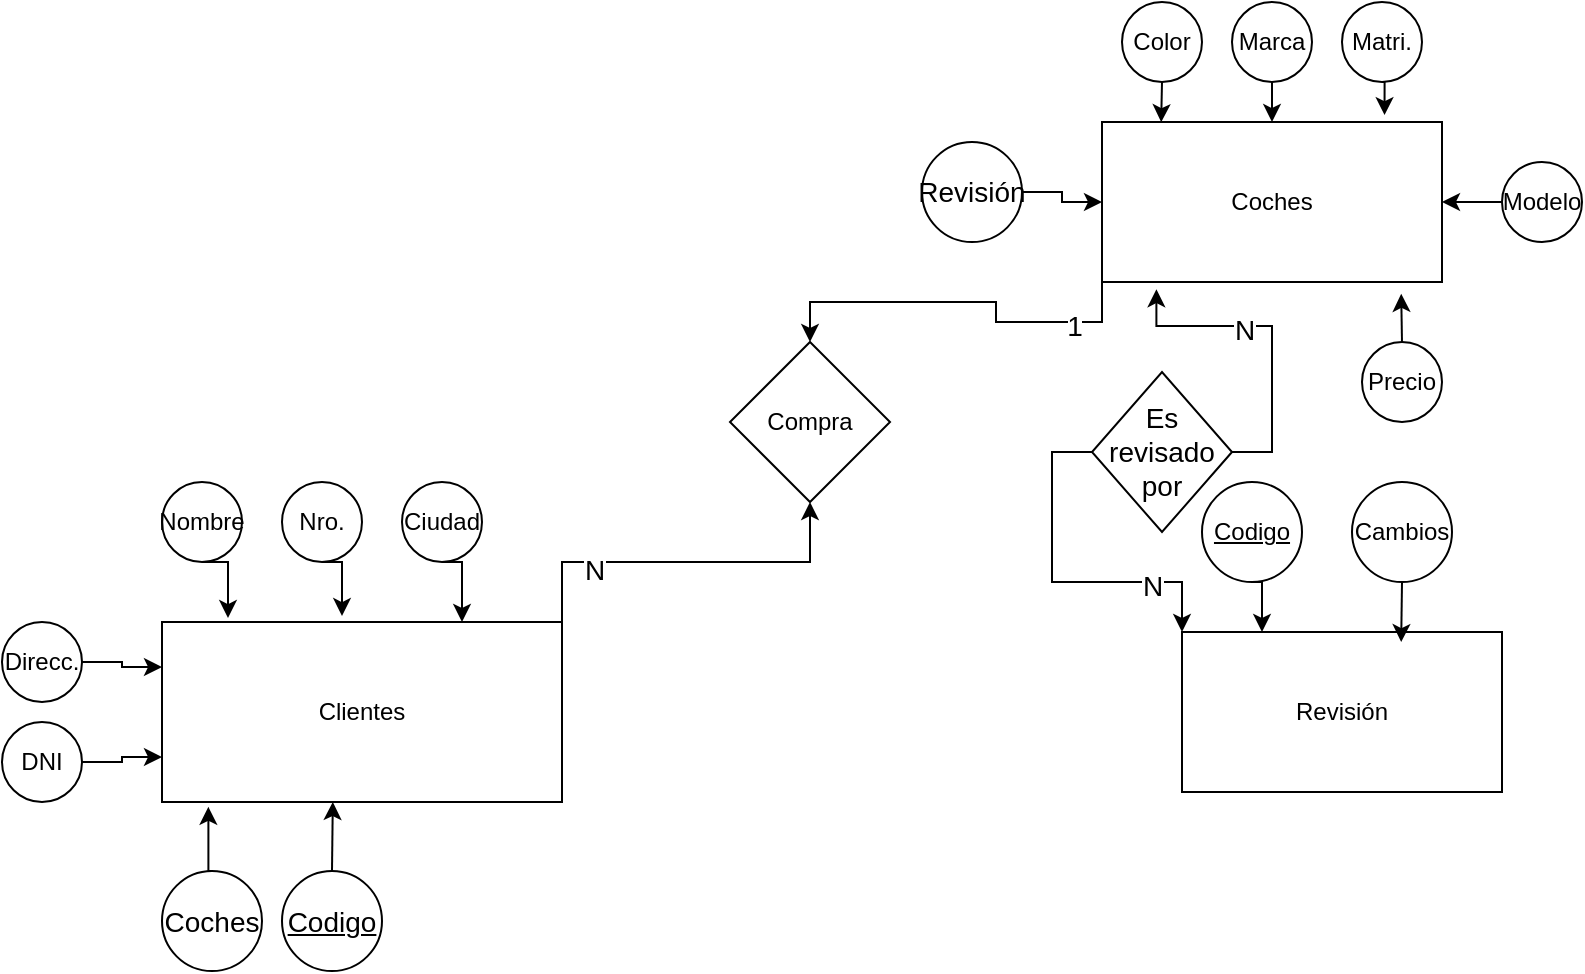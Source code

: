 <mxfile version="17.4.6" type="device"><diagram id="0pP0iKSkMpmD27ZG1rVf" name="Page-1"><mxGraphModel dx="1021" dy="500" grid="1" gridSize="10" guides="1" tooltips="1" connect="1" arrows="1" fold="1" page="1" pageScale="1" pageWidth="827" pageHeight="1169" math="0" shadow="0"><root><mxCell id="0"/><mxCell id="1" parent="0"/><mxCell id="0A3sXbYA0l447Ei7Pfzr-77" style="edgeStyle=orthogonalEdgeStyle;rounded=0;orthogonalLoop=1;jettySize=auto;html=1;exitX=0;exitY=1;exitDx=0;exitDy=0;entryX=0.5;entryY=0;entryDx=0;entryDy=0;fontSize=14;" edge="1" parent="1" source="0A3sXbYA0l447Ei7Pfzr-8" target="0A3sXbYA0l447Ei7Pfzr-42"><mxGeometry relative="1" as="geometry"/></mxCell><mxCell id="0A3sXbYA0l447Ei7Pfzr-80" value="1" style="edgeLabel;html=1;align=center;verticalAlign=middle;resizable=0;points=[];fontSize=14;" vertex="1" connectable="0" parent="0A3sXbYA0l447Ei7Pfzr-77"><mxGeometry x="-0.653" y="2" relative="1" as="geometry"><mxPoint as="offset"/></mxGeometry></mxCell><mxCell id="0A3sXbYA0l447Ei7Pfzr-8" value="Coches" style="rounded=0;whiteSpace=wrap;html=1;" vertex="1" parent="1"><mxGeometry x="560" y="160" width="170" height="80" as="geometry"/></mxCell><mxCell id="0A3sXbYA0l447Ei7Pfzr-78" style="edgeStyle=orthogonalEdgeStyle;rounded=0;orthogonalLoop=1;jettySize=auto;html=1;exitX=1;exitY=0;exitDx=0;exitDy=0;entryX=0.5;entryY=1;entryDx=0;entryDy=0;fontSize=14;" edge="1" parent="1" source="0A3sXbYA0l447Ei7Pfzr-10" target="0A3sXbYA0l447Ei7Pfzr-42"><mxGeometry relative="1" as="geometry"/></mxCell><mxCell id="0A3sXbYA0l447Ei7Pfzr-79" value="N" style="edgeLabel;html=1;align=center;verticalAlign=middle;resizable=0;points=[];fontSize=14;" vertex="1" connectable="0" parent="0A3sXbYA0l447Ei7Pfzr-78"><mxGeometry x="-0.5" y="-4" relative="1" as="geometry"><mxPoint as="offset"/></mxGeometry></mxCell><mxCell id="0A3sXbYA0l447Ei7Pfzr-10" value="Clientes" style="rounded=0;whiteSpace=wrap;html=1;" vertex="1" parent="1"><mxGeometry x="90" y="410" width="200" height="90" as="geometry"/></mxCell><mxCell id="0A3sXbYA0l447Ei7Pfzr-11" value="Revisión" style="rounded=0;whiteSpace=wrap;html=1;" vertex="1" parent="1"><mxGeometry x="600" y="415" width="160" height="80" as="geometry"/></mxCell><mxCell id="0A3sXbYA0l447Ei7Pfzr-18" style="edgeStyle=orthogonalEdgeStyle;rounded=0;orthogonalLoop=1;jettySize=auto;html=1;exitX=1;exitY=0.5;exitDx=0;exitDy=0;entryX=0;entryY=0.75;entryDx=0;entryDy=0;" edge="1" parent="1" source="0A3sXbYA0l447Ei7Pfzr-12" target="0A3sXbYA0l447Ei7Pfzr-10"><mxGeometry relative="1" as="geometry"/></mxCell><mxCell id="0A3sXbYA0l447Ei7Pfzr-12" value="DNI" style="ellipse;whiteSpace=wrap;html=1;aspect=fixed;" vertex="1" parent="1"><mxGeometry x="10" y="460" width="40" height="40" as="geometry"/></mxCell><mxCell id="0A3sXbYA0l447Ei7Pfzr-19" style="edgeStyle=orthogonalEdgeStyle;rounded=0;orthogonalLoop=1;jettySize=auto;html=1;exitX=1;exitY=0.5;exitDx=0;exitDy=0;entryX=0;entryY=0.25;entryDx=0;entryDy=0;" edge="1" parent="1" source="0A3sXbYA0l447Ei7Pfzr-13" target="0A3sXbYA0l447Ei7Pfzr-10"><mxGeometry relative="1" as="geometry"/></mxCell><mxCell id="0A3sXbYA0l447Ei7Pfzr-13" value="Direcc." style="ellipse;whiteSpace=wrap;html=1;aspect=fixed;" vertex="1" parent="1"><mxGeometry x="10" y="410" width="40" height="40" as="geometry"/></mxCell><mxCell id="0A3sXbYA0l447Ei7Pfzr-22" style="edgeStyle=orthogonalEdgeStyle;rounded=0;orthogonalLoop=1;jettySize=auto;html=1;exitX=0.5;exitY=1;exitDx=0;exitDy=0;entryX=0.75;entryY=0;entryDx=0;entryDy=0;" edge="1" parent="1" source="0A3sXbYA0l447Ei7Pfzr-14" target="0A3sXbYA0l447Ei7Pfzr-10"><mxGeometry relative="1" as="geometry"/></mxCell><mxCell id="0A3sXbYA0l447Ei7Pfzr-14" value="Ciudad" style="ellipse;whiteSpace=wrap;html=1;aspect=fixed;" vertex="1" parent="1"><mxGeometry x="210" y="340" width="40" height="40" as="geometry"/></mxCell><mxCell id="0A3sXbYA0l447Ei7Pfzr-23" style="edgeStyle=orthogonalEdgeStyle;rounded=0;orthogonalLoop=1;jettySize=auto;html=1;exitX=0.5;exitY=1;exitDx=0;exitDy=0;entryX=0.45;entryY=-0.033;entryDx=0;entryDy=0;entryPerimeter=0;" edge="1" parent="1" source="0A3sXbYA0l447Ei7Pfzr-15" target="0A3sXbYA0l447Ei7Pfzr-10"><mxGeometry relative="1" as="geometry"/></mxCell><mxCell id="0A3sXbYA0l447Ei7Pfzr-15" value="Nro." style="ellipse;whiteSpace=wrap;html=1;aspect=fixed;" vertex="1" parent="1"><mxGeometry x="150" y="340" width="40" height="40" as="geometry"/></mxCell><mxCell id="0A3sXbYA0l447Ei7Pfzr-20" style="edgeStyle=orthogonalEdgeStyle;rounded=0;orthogonalLoop=1;jettySize=auto;html=1;exitX=0.5;exitY=1;exitDx=0;exitDy=0;entryX=0.165;entryY=-0.022;entryDx=0;entryDy=0;entryPerimeter=0;" edge="1" parent="1" source="0A3sXbYA0l447Ei7Pfzr-16" target="0A3sXbYA0l447Ei7Pfzr-10"><mxGeometry relative="1" as="geometry"/></mxCell><mxCell id="0A3sXbYA0l447Ei7Pfzr-16" value="Nombre" style="ellipse;whiteSpace=wrap;html=1;aspect=fixed;" vertex="1" parent="1"><mxGeometry x="90" y="340" width="40" height="40" as="geometry"/></mxCell><mxCell id="0A3sXbYA0l447Ei7Pfzr-32" style="edgeStyle=orthogonalEdgeStyle;rounded=0;orthogonalLoop=1;jettySize=auto;html=1;exitX=0.5;exitY=1;exitDx=0;exitDy=0;entryX=0.174;entryY=0.001;entryDx=0;entryDy=0;entryPerimeter=0;" edge="1" parent="1" source="0A3sXbYA0l447Ei7Pfzr-24" target="0A3sXbYA0l447Ei7Pfzr-8"><mxGeometry relative="1" as="geometry"/></mxCell><mxCell id="0A3sXbYA0l447Ei7Pfzr-24" value="Color" style="ellipse;whiteSpace=wrap;html=1;aspect=fixed;" vertex="1" parent="1"><mxGeometry x="570" y="100" width="40" height="40" as="geometry"/></mxCell><mxCell id="0A3sXbYA0l447Ei7Pfzr-31" style="edgeStyle=orthogonalEdgeStyle;rounded=0;orthogonalLoop=1;jettySize=auto;html=1;exitX=0.5;exitY=1;exitDx=0;exitDy=0;entryX=0.5;entryY=0;entryDx=0;entryDy=0;" edge="1" parent="1" source="0A3sXbYA0l447Ei7Pfzr-25" target="0A3sXbYA0l447Ei7Pfzr-8"><mxGeometry relative="1" as="geometry"/></mxCell><mxCell id="0A3sXbYA0l447Ei7Pfzr-25" value="Marca" style="ellipse;whiteSpace=wrap;html=1;aspect=fixed;" vertex="1" parent="1"><mxGeometry x="625" y="100" width="40" height="40" as="geometry"/></mxCell><mxCell id="0A3sXbYA0l447Ei7Pfzr-30" style="edgeStyle=orthogonalEdgeStyle;rounded=0;orthogonalLoop=1;jettySize=auto;html=1;exitX=0.5;exitY=1;exitDx=0;exitDy=0;entryX=0.831;entryY=-0.043;entryDx=0;entryDy=0;entryPerimeter=0;" edge="1" parent="1" source="0A3sXbYA0l447Ei7Pfzr-26" target="0A3sXbYA0l447Ei7Pfzr-8"><mxGeometry relative="1" as="geometry"/></mxCell><mxCell id="0A3sXbYA0l447Ei7Pfzr-26" value="Matri." style="ellipse;whiteSpace=wrap;html=1;aspect=fixed;" vertex="1" parent="1"><mxGeometry x="680" y="100" width="40" height="40" as="geometry"/></mxCell><mxCell id="0A3sXbYA0l447Ei7Pfzr-33" style="edgeStyle=orthogonalEdgeStyle;rounded=0;orthogonalLoop=1;jettySize=auto;html=1;exitX=0.5;exitY=0;exitDx=0;exitDy=0;entryX=0.88;entryY=1.074;entryDx=0;entryDy=0;entryPerimeter=0;" edge="1" parent="1" source="0A3sXbYA0l447Ei7Pfzr-27" target="0A3sXbYA0l447Ei7Pfzr-8"><mxGeometry relative="1" as="geometry"/></mxCell><mxCell id="0A3sXbYA0l447Ei7Pfzr-27" value="Precio" style="ellipse;whiteSpace=wrap;html=1;aspect=fixed;" vertex="1" parent="1"><mxGeometry x="690" y="270" width="40" height="40" as="geometry"/></mxCell><mxCell id="0A3sXbYA0l447Ei7Pfzr-29" style="edgeStyle=orthogonalEdgeStyle;rounded=0;orthogonalLoop=1;jettySize=auto;html=1;exitX=0;exitY=0.5;exitDx=0;exitDy=0;entryX=1;entryY=0.5;entryDx=0;entryDy=0;" edge="1" parent="1" source="0A3sXbYA0l447Ei7Pfzr-28" target="0A3sXbYA0l447Ei7Pfzr-8"><mxGeometry relative="1" as="geometry"/></mxCell><mxCell id="0A3sXbYA0l447Ei7Pfzr-28" value="Modelo" style="ellipse;whiteSpace=wrap;html=1;aspect=fixed;" vertex="1" parent="1"><mxGeometry x="760" y="180" width="40" height="40" as="geometry"/></mxCell><mxCell id="0A3sXbYA0l447Ei7Pfzr-41" style="edgeStyle=orthogonalEdgeStyle;rounded=0;orthogonalLoop=1;jettySize=auto;html=1;exitX=0.5;exitY=1;exitDx=0;exitDy=0;entryX=0.685;entryY=0.063;entryDx=0;entryDy=0;entryPerimeter=0;" edge="1" parent="1" source="0A3sXbYA0l447Ei7Pfzr-37" target="0A3sXbYA0l447Ei7Pfzr-11"><mxGeometry relative="1" as="geometry"/></mxCell><mxCell id="0A3sXbYA0l447Ei7Pfzr-37" value="Cambios" style="ellipse;whiteSpace=wrap;html=1;aspect=fixed;" vertex="1" parent="1"><mxGeometry x="685" y="340" width="50" height="50" as="geometry"/></mxCell><mxCell id="0A3sXbYA0l447Ei7Pfzr-40" style="edgeStyle=orthogonalEdgeStyle;rounded=0;orthogonalLoop=1;jettySize=auto;html=1;exitX=0.5;exitY=1;exitDx=0;exitDy=0;entryX=0.25;entryY=0;entryDx=0;entryDy=0;" edge="1" parent="1" source="0A3sXbYA0l447Ei7Pfzr-38" target="0A3sXbYA0l447Ei7Pfzr-11"><mxGeometry relative="1" as="geometry"/></mxCell><mxCell id="0A3sXbYA0l447Ei7Pfzr-38" value="&lt;u&gt;Codigo&lt;/u&gt;" style="ellipse;whiteSpace=wrap;html=1;aspect=fixed;" vertex="1" parent="1"><mxGeometry x="610" y="340" width="50" height="50" as="geometry"/></mxCell><mxCell id="0A3sXbYA0l447Ei7Pfzr-42" value="Compra" style="rhombus;whiteSpace=wrap;html=1;" vertex="1" parent="1"><mxGeometry x="374" y="270" width="80" height="80" as="geometry"/></mxCell><mxCell id="0A3sXbYA0l447Ei7Pfzr-51" style="edgeStyle=orthogonalEdgeStyle;rounded=0;orthogonalLoop=1;jettySize=auto;html=1;exitX=0.5;exitY=0;exitDx=0;exitDy=0;entryX=0.116;entryY=1.027;entryDx=0;entryDy=0;entryPerimeter=0;fontSize=14;" edge="1" parent="1" source="0A3sXbYA0l447Ei7Pfzr-50" target="0A3sXbYA0l447Ei7Pfzr-10"><mxGeometry relative="1" as="geometry"/></mxCell><mxCell id="0A3sXbYA0l447Ei7Pfzr-50" value="Coches" style="ellipse;whiteSpace=wrap;html=1;aspect=fixed;fontSize=14;" vertex="1" parent="1"><mxGeometry x="90" y="534.5" width="50" height="50" as="geometry"/></mxCell><mxCell id="0A3sXbYA0l447Ei7Pfzr-65" style="edgeStyle=orthogonalEdgeStyle;rounded=0;orthogonalLoop=1;jettySize=auto;html=1;exitX=0.5;exitY=0;exitDx=0;exitDy=0;entryX=0.16;entryY=1.045;entryDx=0;entryDy=0;entryPerimeter=0;fontSize=14;" edge="1" parent="1" source="0A3sXbYA0l447Ei7Pfzr-64" target="0A3sXbYA0l447Ei7Pfzr-8"><mxGeometry relative="1" as="geometry"><Array as="points"><mxPoint x="645" y="325"/><mxPoint x="645" y="262"/><mxPoint x="587" y="262"/></Array></mxGeometry></mxCell><mxCell id="0A3sXbYA0l447Ei7Pfzr-73" value="N" style="edgeLabel;html=1;align=center;verticalAlign=middle;resizable=0;points=[];fontSize=14;" vertex="1" connectable="0" parent="0A3sXbYA0l447Ei7Pfzr-65"><mxGeometry x="0.222" y="2" relative="1" as="geometry"><mxPoint as="offset"/></mxGeometry></mxCell><mxCell id="0A3sXbYA0l447Ei7Pfzr-66" style="edgeStyle=orthogonalEdgeStyle;rounded=0;orthogonalLoop=1;jettySize=auto;html=1;exitX=0.5;exitY=1;exitDx=0;exitDy=0;entryX=0;entryY=0;entryDx=0;entryDy=0;fontSize=14;" edge="1" parent="1" source="0A3sXbYA0l447Ei7Pfzr-64" target="0A3sXbYA0l447Ei7Pfzr-11"><mxGeometry relative="1" as="geometry"/></mxCell><mxCell id="0A3sXbYA0l447Ei7Pfzr-72" value="N" style="edgeLabel;html=1;align=center;verticalAlign=middle;resizable=0;points=[];fontSize=14;" vertex="1" connectable="0" parent="0A3sXbYA0l447Ei7Pfzr-66"><mxGeometry x="0.541" y="-2" relative="1" as="geometry"><mxPoint as="offset"/></mxGeometry></mxCell><mxCell id="0A3sXbYA0l447Ei7Pfzr-64" value="Es revisado por" style="rhombus;whiteSpace=wrap;html=1;fontSize=14;direction=south;" vertex="1" parent="1"><mxGeometry x="555" y="285" width="70" height="80" as="geometry"/></mxCell><mxCell id="0A3sXbYA0l447Ei7Pfzr-74" style="edgeStyle=orthogonalEdgeStyle;rounded=0;orthogonalLoop=1;jettySize=auto;html=1;exitX=1;exitY=0.5;exitDx=0;exitDy=0;entryX=0;entryY=0.5;entryDx=0;entryDy=0;fontSize=14;" edge="1" parent="1" source="0A3sXbYA0l447Ei7Pfzr-67" target="0A3sXbYA0l447Ei7Pfzr-8"><mxGeometry relative="1" as="geometry"/></mxCell><mxCell id="0A3sXbYA0l447Ei7Pfzr-67" value="Revisión" style="ellipse;whiteSpace=wrap;html=1;aspect=fixed;fontSize=14;" vertex="1" parent="1"><mxGeometry x="470" y="170" width="50" height="50" as="geometry"/></mxCell><mxCell id="0A3sXbYA0l447Ei7Pfzr-76" style="edgeStyle=orthogonalEdgeStyle;rounded=0;orthogonalLoop=1;jettySize=auto;html=1;exitX=0.5;exitY=0;exitDx=0;exitDy=0;entryX=0.427;entryY=1;entryDx=0;entryDy=0;entryPerimeter=0;fontSize=14;" edge="1" parent="1" source="0A3sXbYA0l447Ei7Pfzr-75" target="0A3sXbYA0l447Ei7Pfzr-10"><mxGeometry relative="1" as="geometry"/></mxCell><mxCell id="0A3sXbYA0l447Ei7Pfzr-75" value="&lt;u&gt;Codigo&lt;/u&gt;" style="ellipse;whiteSpace=wrap;html=1;aspect=fixed;fontSize=14;" vertex="1" parent="1"><mxGeometry x="150" y="534.5" width="50" height="50" as="geometry"/></mxCell></root></mxGraphModel></diagram></mxfile>
